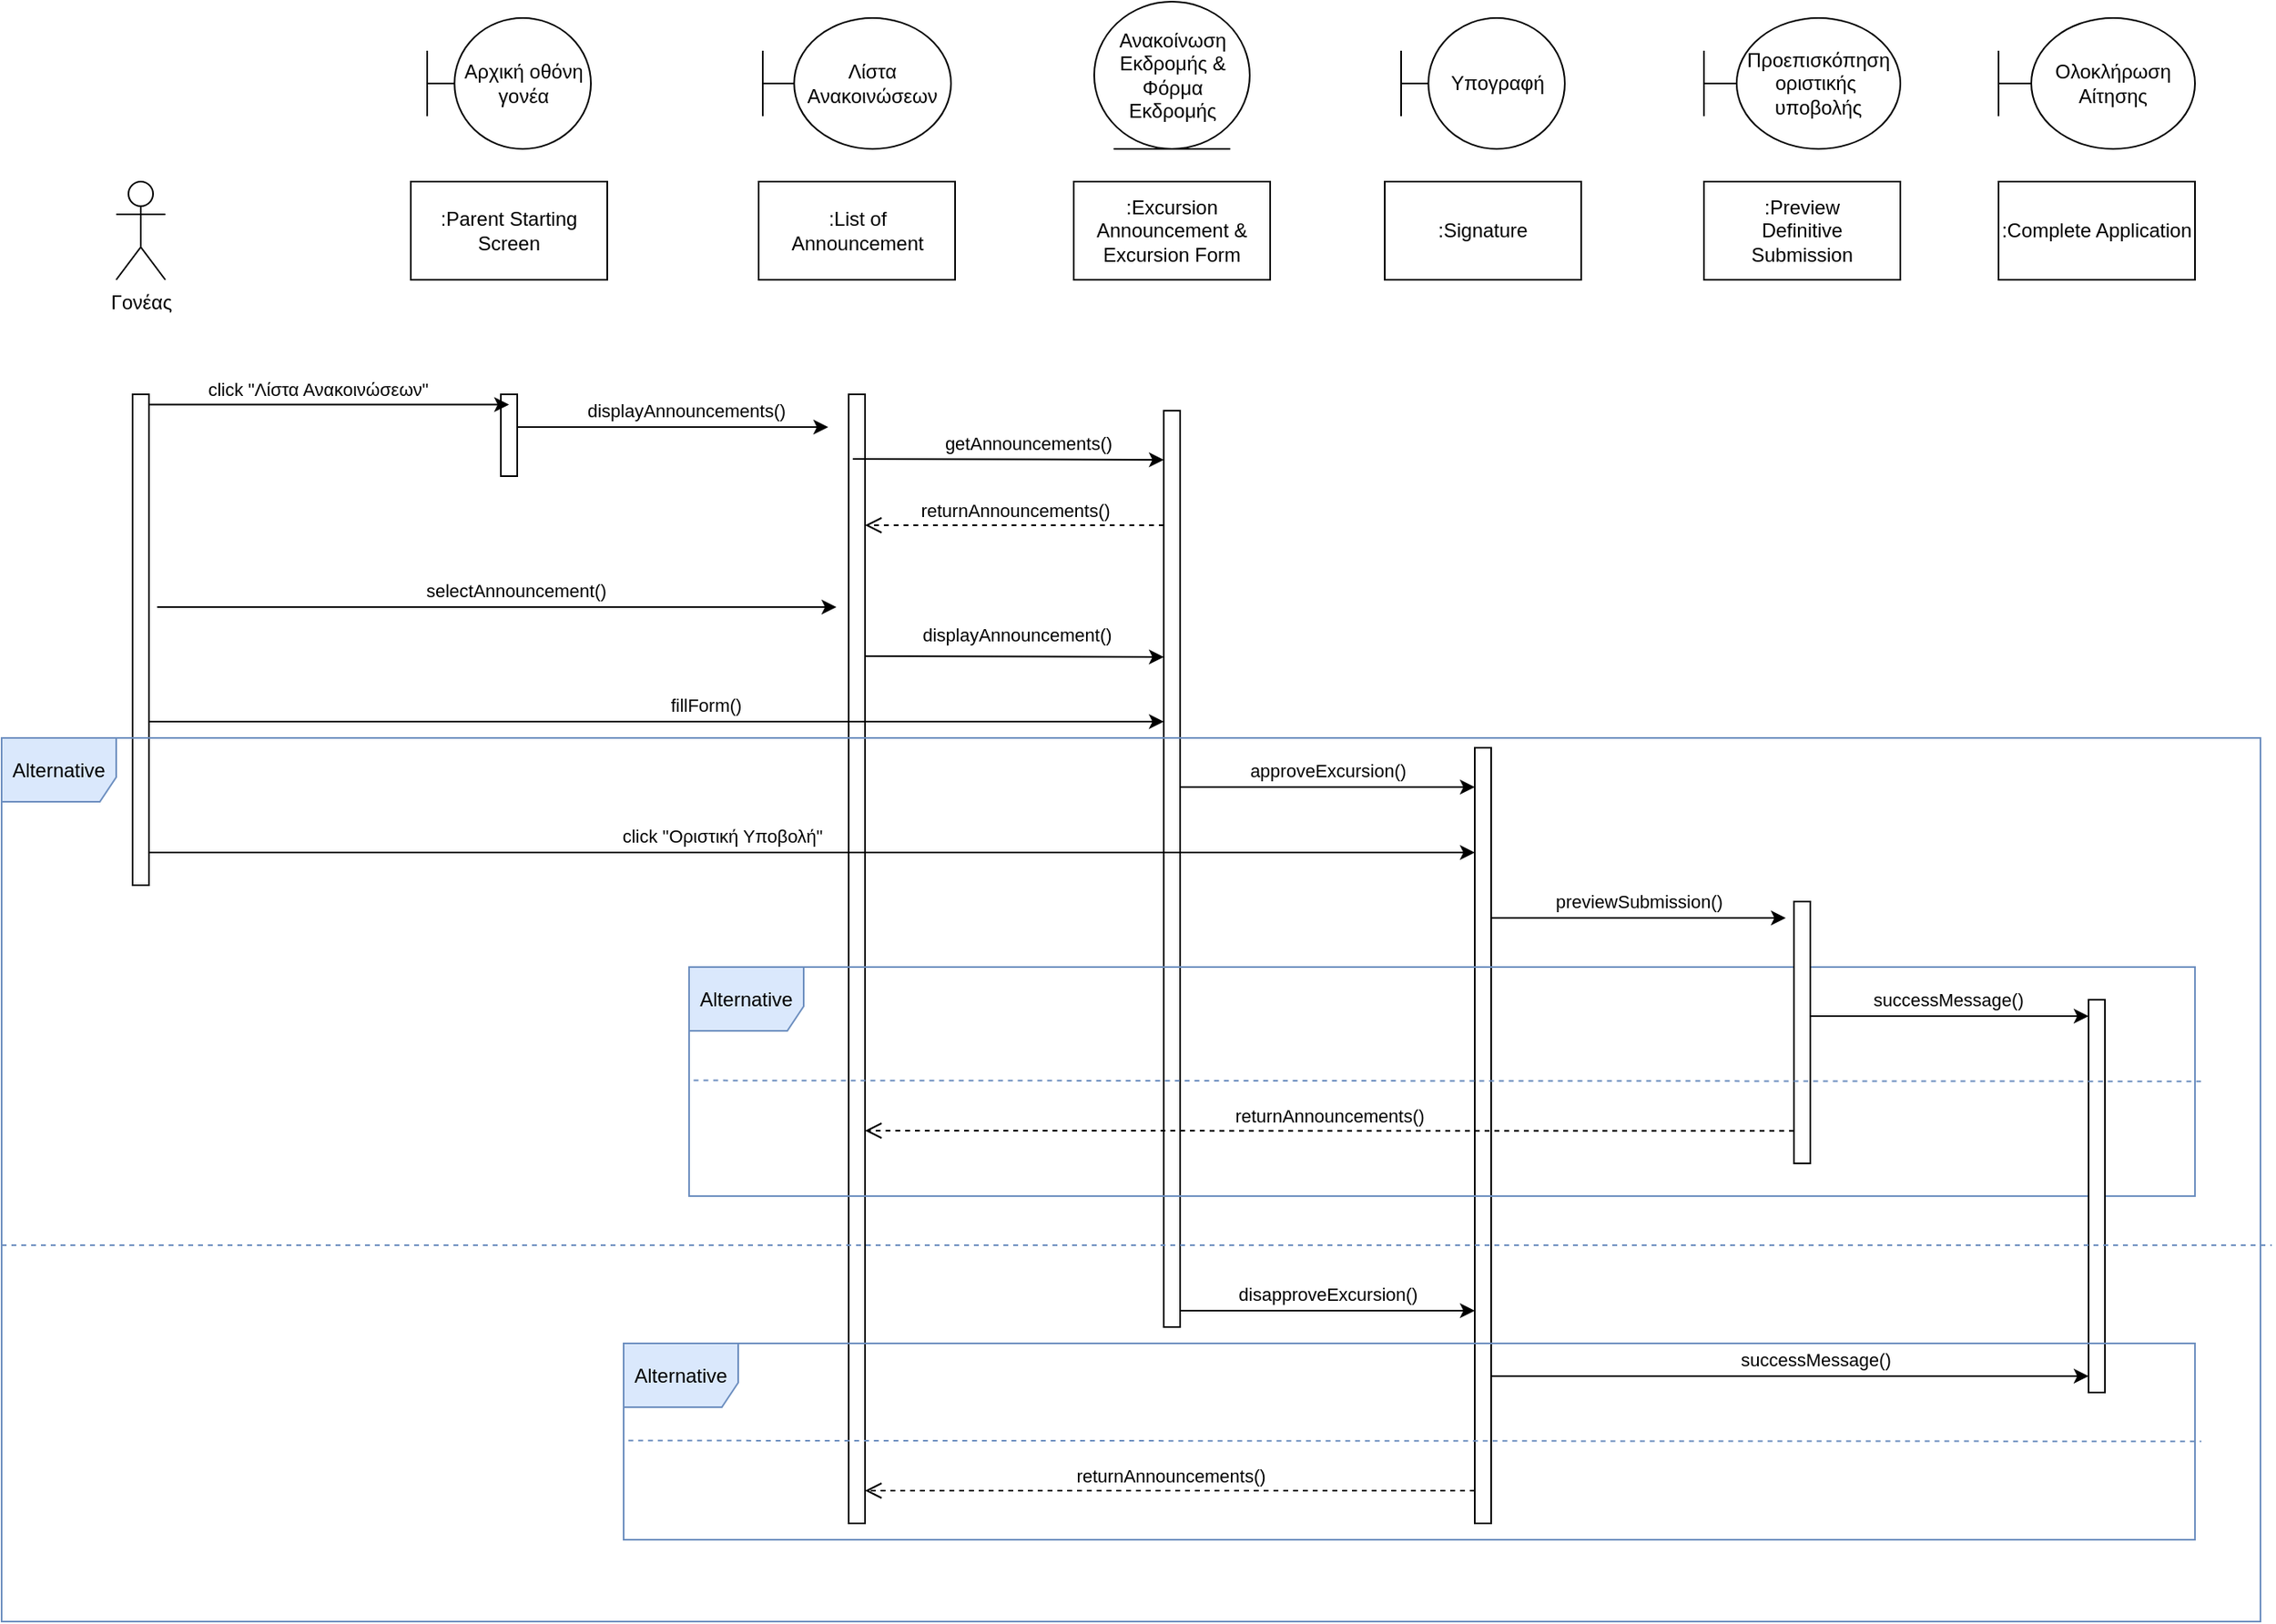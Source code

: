 <mxfile version="21.2.9" type="device">
  <diagram name="Σελίδα-1" id="IkXULnk3OxDvll1P9qNh">
    <mxGraphModel dx="3328" dy="1957" grid="1" gridSize="10" guides="1" tooltips="1" connect="1" arrows="1" fold="1" page="1" pageScale="1" pageWidth="1654" pageHeight="1169" math="0" shadow="0">
      <root>
        <mxCell id="0" />
        <mxCell id="1" parent="0" />
        <mxCell id="sq7qHjj1zZWs6wyswx_A-1" value="Γονέας" style="shape=umlActor;verticalLabelPosition=bottom;verticalAlign=top;html=1;" parent="1" vertex="1">
          <mxGeometry x="-1550" y="-1010" width="30" height="60" as="geometry" />
        </mxCell>
        <mxCell id="sq7qHjj1zZWs6wyswx_A-2" value="" style="html=1;points=[];perimeter=orthogonalPerimeter;outlineConnect=0;targetShapes=umlLifeline;portConstraint=eastwest;newEdgeStyle={&quot;edgeStyle&quot;:&quot;elbowEdgeStyle&quot;,&quot;elbow&quot;:&quot;vertical&quot;,&quot;curved&quot;:0,&quot;rounded&quot;:0};" parent="1" vertex="1">
          <mxGeometry x="-1540" y="-880" width="10" height="300" as="geometry" />
        </mxCell>
        <mxCell id="sq7qHjj1zZWs6wyswx_A-3" value="Λίστα Ανακοινώσεων" style="shape=umlBoundary;whiteSpace=wrap;html=1;" parent="1" vertex="1">
          <mxGeometry x="-1155" y="-1110" width="115" height="80" as="geometry" />
        </mxCell>
        <mxCell id="sq7qHjj1zZWs6wyswx_A-4" value=":Parent Starting Screen" style="rounded=0;whiteSpace=wrap;html=1;" parent="1" vertex="1">
          <mxGeometry x="-1370" y="-1010" width="120" height="60" as="geometry" />
        </mxCell>
        <mxCell id="sq7qHjj1zZWs6wyswx_A-5" value="Αρχική οθόνη γονέα" style="shape=umlBoundary;whiteSpace=wrap;html=1;" parent="1" vertex="1">
          <mxGeometry x="-1360" y="-1110" width="100" height="80" as="geometry" />
        </mxCell>
        <mxCell id="sq7qHjj1zZWs6wyswx_A-6" value=":List of Announcement" style="rounded=0;whiteSpace=wrap;html=1;" parent="1" vertex="1">
          <mxGeometry x="-1157.5" y="-1010" width="120" height="60" as="geometry" />
        </mxCell>
        <mxCell id="sq7qHjj1zZWs6wyswx_A-7" value="Υπογραφή" style="shape=umlBoundary;whiteSpace=wrap;html=1;" parent="1" vertex="1">
          <mxGeometry x="-765" y="-1110" width="100" height="80" as="geometry" />
        </mxCell>
        <mxCell id="sq7qHjj1zZWs6wyswx_A-8" value="" style="html=1;points=[];perimeter=orthogonalPerimeter;outlineConnect=0;targetShapes=umlLifeline;portConstraint=eastwest;newEdgeStyle={&quot;edgeStyle&quot;:&quot;elbowEdgeStyle&quot;,&quot;elbow&quot;:&quot;vertical&quot;,&quot;curved&quot;:0,&quot;rounded&quot;:0};" parent="1" vertex="1">
          <mxGeometry x="-1315" y="-880" width="10" height="50" as="geometry" />
        </mxCell>
        <mxCell id="sq7qHjj1zZWs6wyswx_A-11" value="" style="html=1;points=[];perimeter=orthogonalPerimeter;outlineConnect=0;targetShapes=umlLifeline;portConstraint=eastwest;newEdgeStyle={&quot;edgeStyle&quot;:&quot;elbowEdgeStyle&quot;,&quot;elbow&quot;:&quot;vertical&quot;,&quot;curved&quot;:0,&quot;rounded&quot;:0};" parent="1" vertex="1">
          <mxGeometry x="-1102.5" y="-880" width="10" height="690" as="geometry" />
        </mxCell>
        <mxCell id="sq7qHjj1zZWs6wyswx_A-12" value="" style="endArrow=classic;html=1;rounded=0;entryX=0.5;entryY=0.125;entryDx=0;entryDy=0;entryPerimeter=0;" parent="1" source="sq7qHjj1zZWs6wyswx_A-2" target="sq7qHjj1zZWs6wyswx_A-8" edge="1">
          <mxGeometry width="50" height="50" relative="1" as="geometry">
            <mxPoint x="-1500" y="-850" as="sourcePoint" />
            <mxPoint x="-1440" y="-880" as="targetPoint" />
          </mxGeometry>
        </mxCell>
        <mxCell id="sq7qHjj1zZWs6wyswx_A-13" value="click &quot;Λίστα Ανακοινώσεων&quot;" style="edgeLabel;html=1;align=center;verticalAlign=middle;resizable=0;points=[];" parent="sq7qHjj1zZWs6wyswx_A-12" vertex="1" connectable="0">
          <mxGeometry x="0.187" y="-2" relative="1" as="geometry">
            <mxPoint x="-28" y="-12" as="offset" />
          </mxGeometry>
        </mxCell>
        <mxCell id="sq7qHjj1zZWs6wyswx_A-14" value="" style="html=1;points=[];perimeter=orthogonalPerimeter;outlineConnect=0;targetShapes=umlLifeline;portConstraint=eastwest;newEdgeStyle={&quot;edgeStyle&quot;:&quot;elbowEdgeStyle&quot;,&quot;elbow&quot;:&quot;vertical&quot;,&quot;curved&quot;:0,&quot;rounded&quot;:0};" parent="1" vertex="1">
          <mxGeometry x="-910" y="-870" width="10" height="560" as="geometry" />
        </mxCell>
        <mxCell id="sq7qHjj1zZWs6wyswx_A-15" value="" style="endArrow=classic;html=1;rounded=0;" parent="1" edge="1">
          <mxGeometry width="50" height="50" relative="1" as="geometry">
            <mxPoint x="-1305" y="-860" as="sourcePoint" />
            <mxPoint x="-1115" y="-860" as="targetPoint" />
          </mxGeometry>
        </mxCell>
        <mxCell id="sq7qHjj1zZWs6wyswx_A-16" value="displayAnnouncements()" style="edgeLabel;html=1;align=center;verticalAlign=middle;resizable=0;points=[];" parent="sq7qHjj1zZWs6wyswx_A-15" vertex="1" connectable="0">
          <mxGeometry x="0.259" y="3" relative="1" as="geometry">
            <mxPoint x="-17" y="-7" as="offset" />
          </mxGeometry>
        </mxCell>
        <mxCell id="sq7qHjj1zZWs6wyswx_A-17" value="" style="endArrow=classic;html=1;rounded=0;" parent="1" edge="1">
          <mxGeometry width="50" height="50" relative="1" as="geometry">
            <mxPoint x="-1100" y="-840.5" as="sourcePoint" />
            <mxPoint x="-910" y="-840" as="targetPoint" />
          </mxGeometry>
        </mxCell>
        <mxCell id="sq7qHjj1zZWs6wyswx_A-18" value="getAnnouncements()" style="edgeLabel;html=1;align=center;verticalAlign=middle;resizable=0;points=[];" parent="sq7qHjj1zZWs6wyswx_A-17" vertex="1" connectable="0">
          <mxGeometry x="0.344" relative="1" as="geometry">
            <mxPoint x="-21" y="-10" as="offset" />
          </mxGeometry>
        </mxCell>
        <mxCell id="sq7qHjj1zZWs6wyswx_A-19" value=":Excursion Announcement &amp;amp; Excursion Form" style="rounded=0;whiteSpace=wrap;html=1;" parent="1" vertex="1">
          <mxGeometry x="-965" y="-1010" width="120" height="60" as="geometry" />
        </mxCell>
        <mxCell id="sq7qHjj1zZWs6wyswx_A-20" value="returnAnnouncements()" style="html=1;verticalAlign=bottom;endArrow=open;dashed=1;endSize=8;edgeStyle=elbowEdgeStyle;elbow=vertical;curved=0;rounded=0;" parent="1" edge="1">
          <mxGeometry relative="1" as="geometry">
            <mxPoint x="-910" y="-800" as="sourcePoint" />
            <mxPoint x="-1092.5" y="-800" as="targetPoint" />
          </mxGeometry>
        </mxCell>
        <mxCell id="sq7qHjj1zZWs6wyswx_A-21" value="" style="endArrow=classic;html=1;rounded=0;" parent="1" edge="1">
          <mxGeometry width="50" height="50" relative="1" as="geometry">
            <mxPoint x="-1525" y="-750" as="sourcePoint" />
            <mxPoint x="-1110" y="-750" as="targetPoint" />
          </mxGeometry>
        </mxCell>
        <mxCell id="sq7qHjj1zZWs6wyswx_A-22" value="selectAnnouncement()" style="edgeLabel;html=1;align=center;verticalAlign=middle;resizable=0;points=[];" parent="sq7qHjj1zZWs6wyswx_A-21" vertex="1" connectable="0">
          <mxGeometry x="0.187" y="-2" relative="1" as="geometry">
            <mxPoint x="-28" y="-12" as="offset" />
          </mxGeometry>
        </mxCell>
        <mxCell id="sq7qHjj1zZWs6wyswx_A-23" value="" style="html=1;points=[];perimeter=orthogonalPerimeter;outlineConnect=0;targetShapes=umlLifeline;portConstraint=eastwest;newEdgeStyle={&quot;edgeStyle&quot;:&quot;elbowEdgeStyle&quot;,&quot;elbow&quot;:&quot;vertical&quot;,&quot;curved&quot;:0,&quot;rounded&quot;:0};" parent="1" vertex="1">
          <mxGeometry x="-720" y="-664" width="10" height="474" as="geometry" />
        </mxCell>
        <mxCell id="sq7qHjj1zZWs6wyswx_A-24" value="" style="endArrow=classic;html=1;rounded=0;" parent="1" edge="1">
          <mxGeometry width="50" height="50" relative="1" as="geometry">
            <mxPoint x="-1092.5" y="-720" as="sourcePoint" />
            <mxPoint x="-910" y="-719.5" as="targetPoint" />
          </mxGeometry>
        </mxCell>
        <mxCell id="sq7qHjj1zZWs6wyswx_A-25" value="displayAnnouncement()" style="edgeLabel;html=1;align=center;verticalAlign=middle;resizable=0;points=[];" parent="sq7qHjj1zZWs6wyswx_A-24" vertex="1" connectable="0">
          <mxGeometry x="0.292" relative="1" as="geometry">
            <mxPoint x="-26" y="-14" as="offset" />
          </mxGeometry>
        </mxCell>
        <mxCell id="sq7qHjj1zZWs6wyswx_A-26" value="" style="endArrow=classic;html=1;rounded=0;" parent="1" edge="1">
          <mxGeometry width="50" height="50" relative="1" as="geometry">
            <mxPoint x="-900" y="-640" as="sourcePoint" />
            <mxPoint x="-720" y="-640" as="targetPoint" />
          </mxGeometry>
        </mxCell>
        <mxCell id="sq7qHjj1zZWs6wyswx_A-27" value="approveExcursion()" style="edgeLabel;html=1;align=center;verticalAlign=middle;resizable=0;points=[];" parent="sq7qHjj1zZWs6wyswx_A-26" vertex="1" connectable="0">
          <mxGeometry x="0.166" y="4" relative="1" as="geometry">
            <mxPoint x="-15" y="-6" as="offset" />
          </mxGeometry>
        </mxCell>
        <mxCell id="sq7qHjj1zZWs6wyswx_A-28" value=":Signature" style="rounded=0;whiteSpace=wrap;html=1;" parent="1" vertex="1">
          <mxGeometry x="-775" y="-1010" width="120" height="60" as="geometry" />
        </mxCell>
        <mxCell id="sq7qHjj1zZWs6wyswx_A-32" value="Ανακοίνωση Εκδρομής &amp;amp; Φόρμα Εκδρομής" style="ellipse;shape=umlEntity;whiteSpace=wrap;html=1;" parent="1" vertex="1">
          <mxGeometry x="-952.5" y="-1120" width="95" height="90" as="geometry" />
        </mxCell>
        <mxCell id="sq7qHjj1zZWs6wyswx_A-39" value="" style="endArrow=classic;html=1;rounded=0;" parent="1" target="sq7qHjj1zZWs6wyswx_A-14" edge="1">
          <mxGeometry width="50" height="50" relative="1" as="geometry">
            <mxPoint x="-1530" y="-680" as="sourcePoint" />
            <mxPoint x="-1115" y="-680" as="targetPoint" />
          </mxGeometry>
        </mxCell>
        <mxCell id="sq7qHjj1zZWs6wyswx_A-40" value="fillForm()" style="edgeLabel;html=1;align=center;verticalAlign=middle;resizable=0;points=[];" parent="sq7qHjj1zZWs6wyswx_A-39" vertex="1" connectable="0">
          <mxGeometry x="0.187" y="-2" relative="1" as="geometry">
            <mxPoint x="-28" y="-12" as="offset" />
          </mxGeometry>
        </mxCell>
        <mxCell id="sq7qHjj1zZWs6wyswx_A-51" value="" style="endArrow=classic;html=1;rounded=0;" parent="1" target="sq7qHjj1zZWs6wyswx_A-23" edge="1">
          <mxGeometry width="50" height="50" relative="1" as="geometry">
            <mxPoint x="-1530" y="-600" as="sourcePoint" />
            <mxPoint x="-910" y="-600" as="targetPoint" />
          </mxGeometry>
        </mxCell>
        <mxCell id="sq7qHjj1zZWs6wyswx_A-52" value="click &quot;Οριστική Υποβολή&quot;" style="edgeLabel;html=1;align=center;verticalAlign=middle;resizable=0;points=[];" parent="sq7qHjj1zZWs6wyswx_A-51" vertex="1" connectable="0">
          <mxGeometry x="0.187" y="-2" relative="1" as="geometry">
            <mxPoint x="-131" y="-12" as="offset" />
          </mxGeometry>
        </mxCell>
        <mxCell id="sq7qHjj1zZWs6wyswx_A-53" value="Alternative" style="shape=umlFrame;whiteSpace=wrap;html=1;pointerEvents=0;fillColor=#dae8fc;strokeColor=#6c8ebf;width=70;height=39;" parent="1" vertex="1">
          <mxGeometry x="-1200" y="-530" width="920" height="140" as="geometry" />
        </mxCell>
        <mxCell id="sq7qHjj1zZWs6wyswx_A-54" value="Προεπισκόπηση&lt;br style=&quot;border-color: var(--border-color);&quot;&gt;οριστικής&amp;nbsp;&lt;br style=&quot;border-color: var(--border-color);&quot;&gt;υποβολής" style="shape=umlBoundary;whiteSpace=wrap;html=1;" parent="1" vertex="1">
          <mxGeometry x="-580" y="-1110" width="120" height="80" as="geometry" />
        </mxCell>
        <mxCell id="sq7qHjj1zZWs6wyswx_A-55" value=":Preview&lt;div&gt;Definitive&lt;/div&gt;&lt;div&gt;Submission&lt;/div&gt;" style="rounded=0;whiteSpace=wrap;html=1;" parent="1" vertex="1">
          <mxGeometry x="-580" y="-1010" width="120" height="60" as="geometry" />
        </mxCell>
        <mxCell id="sq7qHjj1zZWs6wyswx_A-56" value="" style="html=1;points=[];perimeter=orthogonalPerimeter;outlineConnect=0;targetShapes=umlLifeline;portConstraint=eastwest;newEdgeStyle={&quot;edgeStyle&quot;:&quot;elbowEdgeStyle&quot;,&quot;elbow&quot;:&quot;vertical&quot;,&quot;curved&quot;:0,&quot;rounded&quot;:0};" parent="1" vertex="1">
          <mxGeometry x="-525" y="-570" width="10" height="160" as="geometry" />
        </mxCell>
        <mxCell id="sq7qHjj1zZWs6wyswx_A-57" value="" style="endArrow=classic;html=1;rounded=0;" parent="1" edge="1">
          <mxGeometry width="50" height="50" relative="1" as="geometry">
            <mxPoint x="-710" y="-560" as="sourcePoint" />
            <mxPoint x="-530" y="-560" as="targetPoint" />
          </mxGeometry>
        </mxCell>
        <mxCell id="sq7qHjj1zZWs6wyswx_A-58" value="previewSubmission()" style="edgeLabel;html=1;align=center;verticalAlign=middle;resizable=0;points=[];" parent="sq7qHjj1zZWs6wyswx_A-57" vertex="1" connectable="0">
          <mxGeometry x="0.166" y="4" relative="1" as="geometry">
            <mxPoint x="-15" y="-6" as="offset" />
          </mxGeometry>
        </mxCell>
        <mxCell id="sq7qHjj1zZWs6wyswx_A-59" value="Ολοκλήρωση Αίτησης" style="shape=umlBoundary;whiteSpace=wrap;html=1;" parent="1" vertex="1">
          <mxGeometry x="-400" y="-1110" width="120" height="80" as="geometry" />
        </mxCell>
        <mxCell id="sq7qHjj1zZWs6wyswx_A-60" value=":Complete Application" style="rounded=0;whiteSpace=wrap;html=1;" parent="1" vertex="1">
          <mxGeometry x="-400" y="-1010" width="120" height="60" as="geometry" />
        </mxCell>
        <mxCell id="sq7qHjj1zZWs6wyswx_A-61" value="" style="html=1;points=[];perimeter=orthogonalPerimeter;outlineConnect=0;targetShapes=umlLifeline;portConstraint=eastwest;newEdgeStyle={&quot;edgeStyle&quot;:&quot;elbowEdgeStyle&quot;,&quot;elbow&quot;:&quot;vertical&quot;,&quot;curved&quot;:0,&quot;rounded&quot;:0};" parent="1" vertex="1">
          <mxGeometry x="-345" y="-510" width="10" height="240" as="geometry" />
        </mxCell>
        <mxCell id="sq7qHjj1zZWs6wyswx_A-62" value="" style="endArrow=classic;html=1;rounded=0;" parent="1" target="sq7qHjj1zZWs6wyswx_A-61" edge="1">
          <mxGeometry width="50" height="50" relative="1" as="geometry">
            <mxPoint x="-515" y="-500" as="sourcePoint" />
            <mxPoint x="-350" y="-500" as="targetPoint" />
          </mxGeometry>
        </mxCell>
        <mxCell id="sq7qHjj1zZWs6wyswx_A-63" value="successMessage()" style="edgeLabel;html=1;align=center;verticalAlign=middle;resizable=0;points=[];" parent="sq7qHjj1zZWs6wyswx_A-62" vertex="1" connectable="0">
          <mxGeometry x="0.166" y="4" relative="1" as="geometry">
            <mxPoint x="-15" y="-6" as="offset" />
          </mxGeometry>
        </mxCell>
        <mxCell id="sq7qHjj1zZWs6wyswx_A-65" value="" style="endArrow=none;dashed=1;html=1;rounded=0;fillColor=#dae8fc;strokeColor=#6c8ebf;entryX=1.004;entryY=0.499;entryDx=0;entryDy=0;entryPerimeter=0;exitX=0.003;exitY=0.495;exitDx=0;exitDy=0;exitPerimeter=0;" parent="1" source="sq7qHjj1zZWs6wyswx_A-53" target="sq7qHjj1zZWs6wyswx_A-53" edge="1">
          <mxGeometry width="50" height="50" relative="1" as="geometry">
            <mxPoint x="-1030" y="-410" as="sourcePoint" />
            <mxPoint x="-470" y="-410" as="targetPoint" />
          </mxGeometry>
        </mxCell>
        <mxCell id="sq7qHjj1zZWs6wyswx_A-66" value="returnAnnouncements()" style="html=1;verticalAlign=bottom;endArrow=open;dashed=1;endSize=8;edgeStyle=elbowEdgeStyle;elbow=vertical;curved=0;rounded=0;" parent="1" target="sq7qHjj1zZWs6wyswx_A-11" edge="1">
          <mxGeometry relative="1" as="geometry">
            <mxPoint x="-525" y="-429.83" as="sourcePoint" />
            <mxPoint x="-707.5" y="-429.83" as="targetPoint" />
          </mxGeometry>
        </mxCell>
        <mxCell id="sq7qHjj1zZWs6wyswx_A-67" value="Alternative" style="shape=umlFrame;whiteSpace=wrap;html=1;pointerEvents=0;fillColor=#dae8fc;strokeColor=#6c8ebf;width=70;height=39;" parent="1" vertex="1">
          <mxGeometry x="-1620" y="-670" width="1380" height="540" as="geometry" />
        </mxCell>
        <mxCell id="sq7qHjj1zZWs6wyswx_A-68" value="" style="endArrow=classic;html=1;rounded=0;" parent="1" edge="1">
          <mxGeometry width="50" height="50" relative="1" as="geometry">
            <mxPoint x="-900" y="-320" as="sourcePoint" />
            <mxPoint x="-720" y="-320" as="targetPoint" />
          </mxGeometry>
        </mxCell>
        <mxCell id="sq7qHjj1zZWs6wyswx_A-69" value="disapproveExcursion()" style="edgeLabel;html=1;align=center;verticalAlign=middle;resizable=0;points=[];" parent="sq7qHjj1zZWs6wyswx_A-68" vertex="1" connectable="0">
          <mxGeometry x="0.166" y="4" relative="1" as="geometry">
            <mxPoint x="-15" y="-6" as="offset" />
          </mxGeometry>
        </mxCell>
        <mxCell id="sq7qHjj1zZWs6wyswx_A-70" value="" style="endArrow=none;dashed=1;html=1;rounded=0;fillColor=#dae8fc;strokeColor=#6c8ebf;entryX=1.005;entryY=0.574;entryDx=0;entryDy=0;entryPerimeter=0;exitX=0.003;exitY=0.495;exitDx=0;exitDy=0;exitPerimeter=0;" parent="1" target="sq7qHjj1zZWs6wyswx_A-67" edge="1">
          <mxGeometry width="50" height="50" relative="1" as="geometry">
            <mxPoint x="-1620" y="-360" as="sourcePoint" />
            <mxPoint x="-699" y="-359" as="targetPoint" />
          </mxGeometry>
        </mxCell>
        <mxCell id="sq7qHjj1zZWs6wyswx_A-71" value="Alternative" style="shape=umlFrame;whiteSpace=wrap;html=1;pointerEvents=0;fillColor=#dae8fc;strokeColor=#6c8ebf;width=70;height=39;" parent="1" vertex="1">
          <mxGeometry x="-1240" y="-300" width="960" height="120" as="geometry" />
        </mxCell>
        <mxCell id="sq7qHjj1zZWs6wyswx_A-72" value="" style="endArrow=none;dashed=1;html=1;rounded=0;fillColor=#dae8fc;strokeColor=#6c8ebf;entryX=1.004;entryY=0.499;entryDx=0;entryDy=0;entryPerimeter=0;exitX=0.003;exitY=0.495;exitDx=0;exitDy=0;exitPerimeter=0;" parent="1" source="sq7qHjj1zZWs6wyswx_A-71" target="sq7qHjj1zZWs6wyswx_A-71" edge="1">
          <mxGeometry width="50" height="50" relative="1" as="geometry">
            <mxPoint x="-820" y="-190" as="sourcePoint" />
            <mxPoint x="-260" y="-190" as="targetPoint" />
          </mxGeometry>
        </mxCell>
        <mxCell id="sq7qHjj1zZWs6wyswx_A-73" value="" style="endArrow=classic;html=1;rounded=0;" parent="1" target="sq7qHjj1zZWs6wyswx_A-61" edge="1">
          <mxGeometry width="50" height="50" relative="1" as="geometry">
            <mxPoint x="-710" y="-280" as="sourcePoint" />
            <mxPoint x="-540" y="-280" as="targetPoint" />
          </mxGeometry>
        </mxCell>
        <mxCell id="sq7qHjj1zZWs6wyswx_A-74" value="successMessage()" style="edgeLabel;html=1;align=center;verticalAlign=middle;resizable=0;points=[];" parent="sq7qHjj1zZWs6wyswx_A-73" vertex="1" connectable="0">
          <mxGeometry x="0.166" y="4" relative="1" as="geometry">
            <mxPoint x="-15" y="-6" as="offset" />
          </mxGeometry>
        </mxCell>
        <mxCell id="sq7qHjj1zZWs6wyswx_A-75" value="returnAnnouncements()" style="html=1;verticalAlign=bottom;endArrow=open;dashed=1;endSize=8;edgeStyle=elbowEdgeStyle;elbow=vertical;curved=0;rounded=0;" parent="1" target="sq7qHjj1zZWs6wyswx_A-11" edge="1">
          <mxGeometry relative="1" as="geometry">
            <mxPoint x="-720" y="-210" as="sourcePoint" />
            <mxPoint x="-902.5" y="-210" as="targetPoint" />
          </mxGeometry>
        </mxCell>
      </root>
    </mxGraphModel>
  </diagram>
</mxfile>
